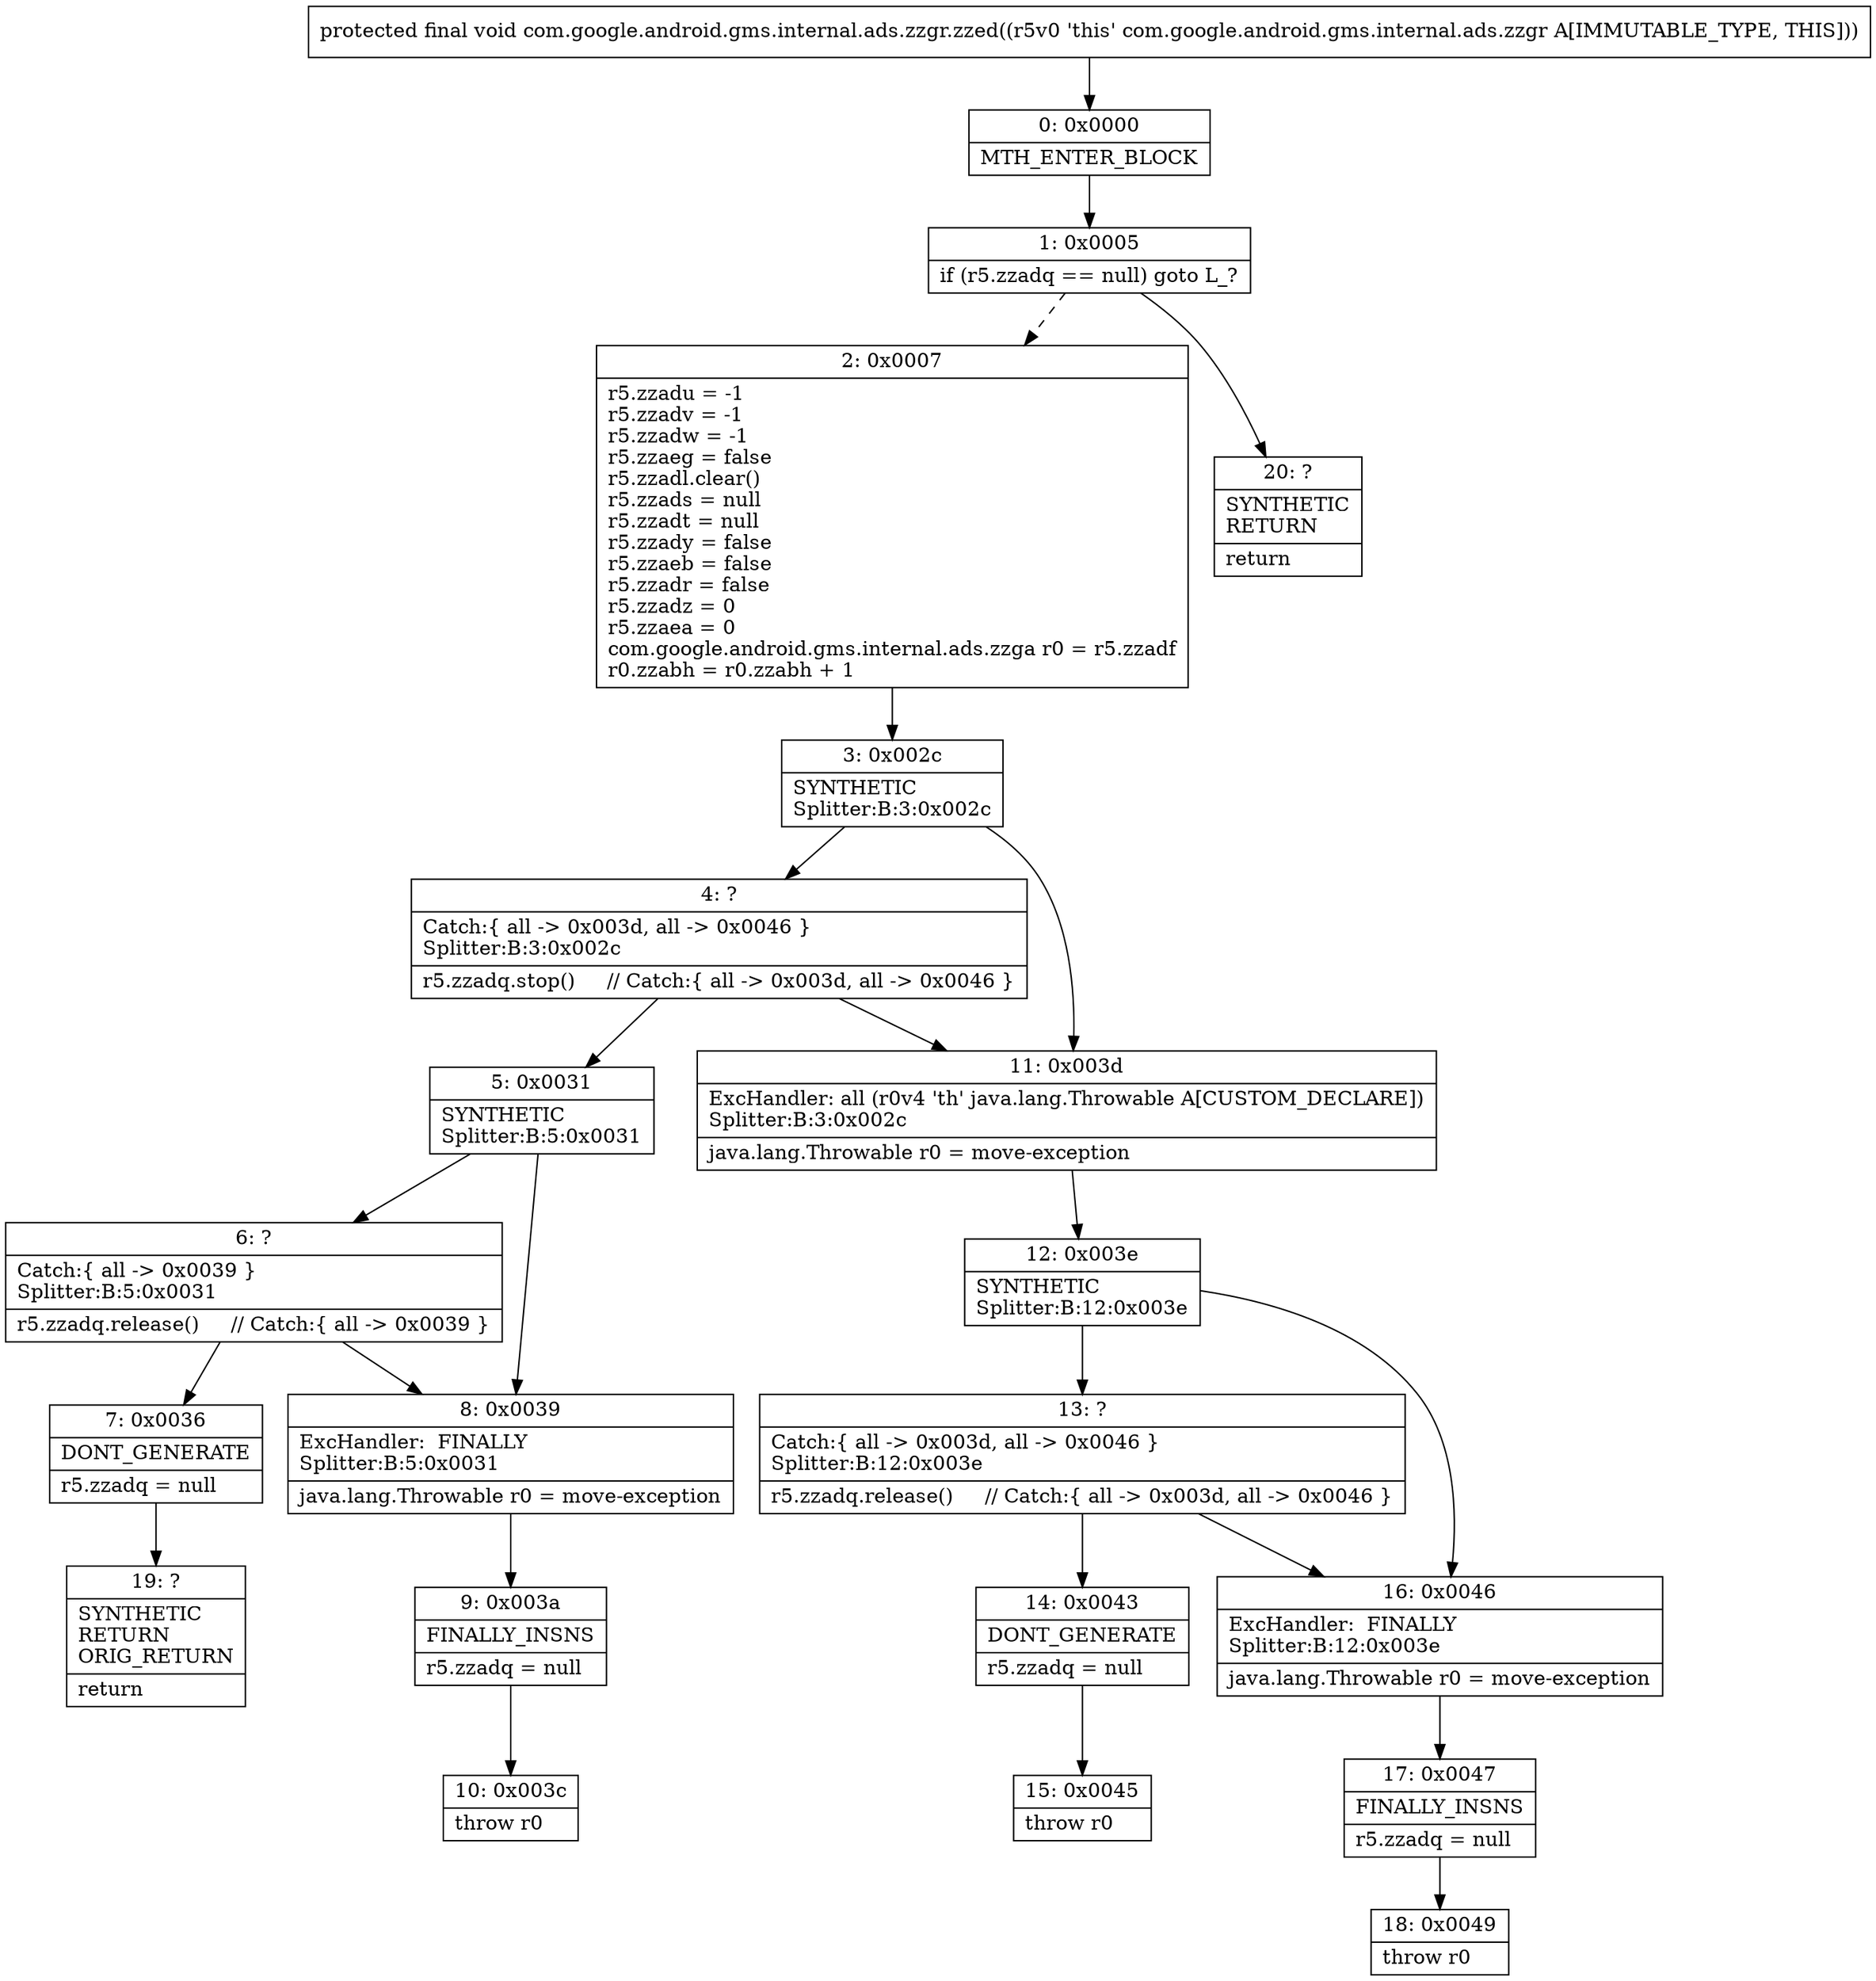 digraph "CFG forcom.google.android.gms.internal.ads.zzgr.zzed()V" {
Node_0 [shape=record,label="{0\:\ 0x0000|MTH_ENTER_BLOCK\l}"];
Node_1 [shape=record,label="{1\:\ 0x0005|if (r5.zzadq == null) goto L_?\l}"];
Node_2 [shape=record,label="{2\:\ 0x0007|r5.zzadu = \-1\lr5.zzadv = \-1\lr5.zzadw = \-1\lr5.zzaeg = false\lr5.zzadl.clear()\lr5.zzads = null\lr5.zzadt = null\lr5.zzady = false\lr5.zzaeb = false\lr5.zzadr = false\lr5.zzadz = 0\lr5.zzaea = 0\lcom.google.android.gms.internal.ads.zzga r0 = r5.zzadf\lr0.zzabh = r0.zzabh + 1\l}"];
Node_3 [shape=record,label="{3\:\ 0x002c|SYNTHETIC\lSplitter:B:3:0x002c\l}"];
Node_4 [shape=record,label="{4\:\ ?|Catch:\{ all \-\> 0x003d, all \-\> 0x0046 \}\lSplitter:B:3:0x002c\l|r5.zzadq.stop()     \/\/ Catch:\{ all \-\> 0x003d, all \-\> 0x0046 \}\l}"];
Node_5 [shape=record,label="{5\:\ 0x0031|SYNTHETIC\lSplitter:B:5:0x0031\l}"];
Node_6 [shape=record,label="{6\:\ ?|Catch:\{ all \-\> 0x0039 \}\lSplitter:B:5:0x0031\l|r5.zzadq.release()     \/\/ Catch:\{ all \-\> 0x0039 \}\l}"];
Node_7 [shape=record,label="{7\:\ 0x0036|DONT_GENERATE\l|r5.zzadq = null\l}"];
Node_8 [shape=record,label="{8\:\ 0x0039|ExcHandler:  FINALLY\lSplitter:B:5:0x0031\l|java.lang.Throwable r0 = move\-exception\l}"];
Node_9 [shape=record,label="{9\:\ 0x003a|FINALLY_INSNS\l|r5.zzadq = null\l}"];
Node_10 [shape=record,label="{10\:\ 0x003c|throw r0\l}"];
Node_11 [shape=record,label="{11\:\ 0x003d|ExcHandler: all (r0v4 'th' java.lang.Throwable A[CUSTOM_DECLARE])\lSplitter:B:3:0x002c\l|java.lang.Throwable r0 = move\-exception\l}"];
Node_12 [shape=record,label="{12\:\ 0x003e|SYNTHETIC\lSplitter:B:12:0x003e\l}"];
Node_13 [shape=record,label="{13\:\ ?|Catch:\{ all \-\> 0x003d, all \-\> 0x0046 \}\lSplitter:B:12:0x003e\l|r5.zzadq.release()     \/\/ Catch:\{ all \-\> 0x003d, all \-\> 0x0046 \}\l}"];
Node_14 [shape=record,label="{14\:\ 0x0043|DONT_GENERATE\l|r5.zzadq = null\l}"];
Node_15 [shape=record,label="{15\:\ 0x0045|throw r0\l}"];
Node_16 [shape=record,label="{16\:\ 0x0046|ExcHandler:  FINALLY\lSplitter:B:12:0x003e\l|java.lang.Throwable r0 = move\-exception\l}"];
Node_17 [shape=record,label="{17\:\ 0x0047|FINALLY_INSNS\l|r5.zzadq = null\l}"];
Node_18 [shape=record,label="{18\:\ 0x0049|throw r0\l}"];
Node_19 [shape=record,label="{19\:\ ?|SYNTHETIC\lRETURN\lORIG_RETURN\l|return\l}"];
Node_20 [shape=record,label="{20\:\ ?|SYNTHETIC\lRETURN\l|return\l}"];
MethodNode[shape=record,label="{protected final void com.google.android.gms.internal.ads.zzgr.zzed((r5v0 'this' com.google.android.gms.internal.ads.zzgr A[IMMUTABLE_TYPE, THIS])) }"];
MethodNode -> Node_0;
Node_0 -> Node_1;
Node_1 -> Node_2[style=dashed];
Node_1 -> Node_20;
Node_2 -> Node_3;
Node_3 -> Node_4;
Node_3 -> Node_11;
Node_4 -> Node_5;
Node_4 -> Node_11;
Node_5 -> Node_6;
Node_5 -> Node_8;
Node_6 -> Node_7;
Node_6 -> Node_8;
Node_7 -> Node_19;
Node_8 -> Node_9;
Node_9 -> Node_10;
Node_11 -> Node_12;
Node_12 -> Node_13;
Node_12 -> Node_16;
Node_13 -> Node_14;
Node_13 -> Node_16;
Node_14 -> Node_15;
Node_16 -> Node_17;
Node_17 -> Node_18;
}

